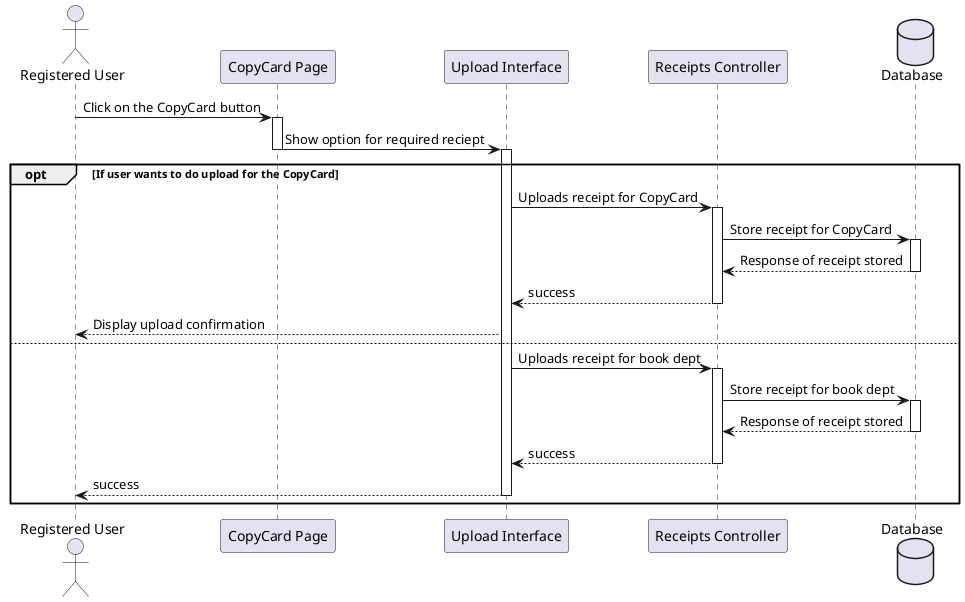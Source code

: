 @startuml
actor "Registered User" as User
participant "CopyCard Page" as Home 
participant "Upload Interface" as Upload
participant "Receipts Controller" as Controller
database "Database" as Storage

User -> Home: Click on the CopyCard button
activate Home
Home -> Upload: Show option for required reciept
deactivate Home
activate Upload

opt If user wants to do upload for the CopyCard
    Upload -> Controller: Uploads receipt for CopyCard
    activate Controller

    Controller -> Storage: Store receipt for CopyCard
    activate Storage
    Storage --> Controller: Response of receipt stored
    deactivate Storage

    Controller --> Upload:   success
    deactivate Controller

    Upload --> User: Display upload confirmation
else
    Upload -> Controller: Uploads receipt for book dept
    activate Controller

    Controller -> Storage: Store receipt for book dept
    activate Storage
    Storage --> Controller: Response of receipt stored
    deactivate Storage

    Controller --> Upload:   success
    deactivate Controller

    Upload --> User:   success
    deactivate Upload
end
@enduml